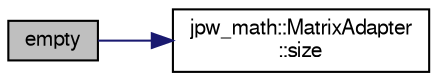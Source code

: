 digraph "empty"
{
  edge [fontname="FreeSans",fontsize="10",labelfontname="FreeSans",labelfontsize="10"];
  node [fontname="FreeSans",fontsize="10",shape=record];
  rankdir="LR";
  Node1 [label="empty",height=0.2,width=0.4,color="black", fillcolor="grey75", style="filled" fontcolor="black"];
  Node1 -> Node2 [color="midnightblue",fontsize="10",style="solid",fontname="FreeSans"];
  Node2 [label="jpw_math::MatrixAdapter\l::size",height=0.2,width=0.4,color="black", fillcolor="white", style="filled",URL="$classjpw__math_1_1MatrixAdapter.html#aac782da1f912bceb5d8ad00c8dc892ac",tooltip="Returns the total number of elements in the MatrixAdapter. "];
}
